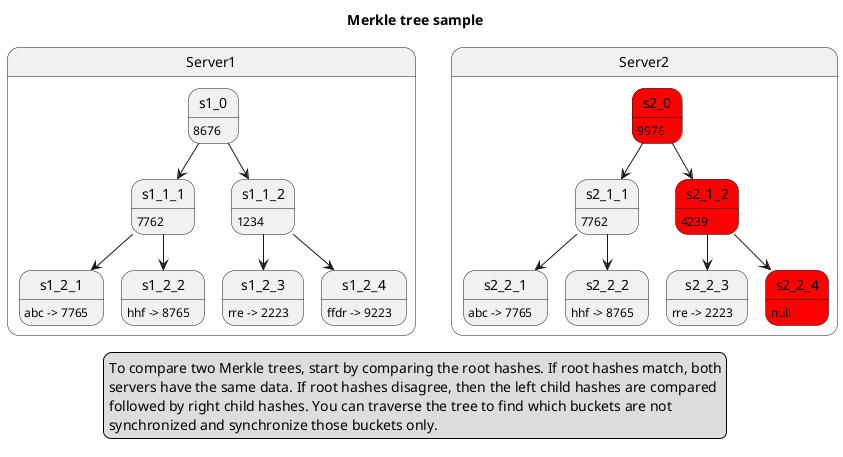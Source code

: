 @startuml
'https://plantuml.com/state-diagram

title Merkle tree sample

state Server1 {
    s1_0 --> s1_1_1
    s1_0 --> s1_1_2
    s1_0: 8676
    s1_1_1 --> s1_2_1
    s1_1_1 --> s1_2_2
    s1_1_2 --> s1_2_3
    s1_1_2 --> s1_2_4

    state s1_1_1
    s1_1_1: 7762
    state s1_1_2
    s1_1_2: 1234
    state s1_2_1
    s1_2_1: abc -> 7765
    state s1_2_2
    s1_2_2: hhf -> 8765
    state s1_2_3
    s1_2_3: rre -> 2223
    state s1_2_4
    s1_2_4: ffdr -> 9223
}

state Server2 {
    s2_0 #red --> s2_1_1
    s2_0 --> s2_1_2
    s2_0: 9976
    s2_1_1 --> s2_2_1
    s2_1_1 --> s2_2_2
    s2_1_2 --> s2_2_3
    s2_1_2 --> s2_2_4

    state s2_1_1
    s2_1_1: 7762
    state s2_1_2 #red
    s2_1_2: 4239
    state s2_2_1
    s2_2_1: abc -> 7765
    state s2_2_2
    s2_2_2: hhf -> 8765
    state s2_2_3
    s2_2_3: rre -> 2223
    state s2_2_4 #red
    s2_2_4: null
}


legend
    To compare two Merkle trees, start by comparing the root hashes. If root hashes match, both
    servers have the same data. If root hashes disagree, then the left child hashes are compared
    followed by right child hashes. You can traverse the tree to find which buckets are not
    synchronized and synchronize those buckets only.
end legend

@enduml